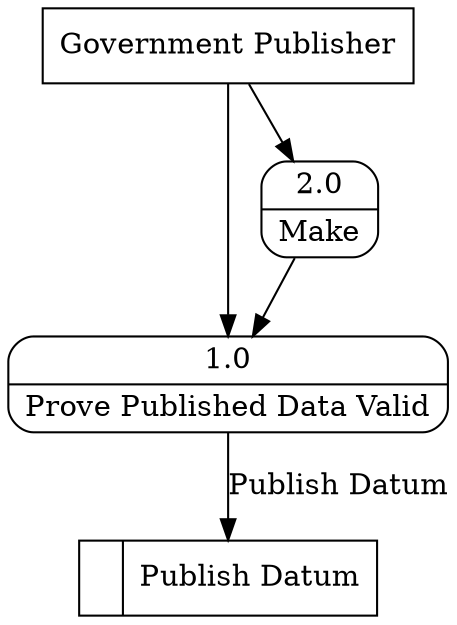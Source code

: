 digraph dfd2{ 
node[shape=record]
200 [label="<f0>  |<f1> Publish Datum " ];
201 [label="Government Publisher" shape=box];
202 [label="{<f0> 1.0|<f1> Prove Published Data Valid }" shape=Mrecord];
203 [label="{<f0> 2.0|<f1> Make }" shape=Mrecord];
201 -> 202
201 -> 203
202 -> 200 [label="Publish Datum"]
203 -> 202
}